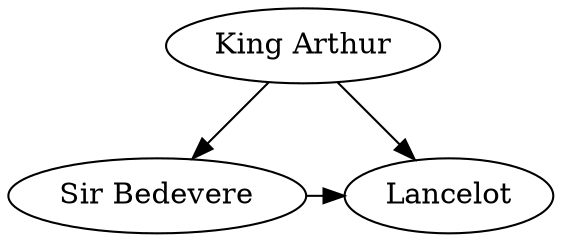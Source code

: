 // The Round Table
digraph {
	A [label="King Arthur"]
	B [label="Sir Bedevere"]
	L [label=Lancelot]
	A -> B
	A -> L
	B -> L [constraint=false]
}
